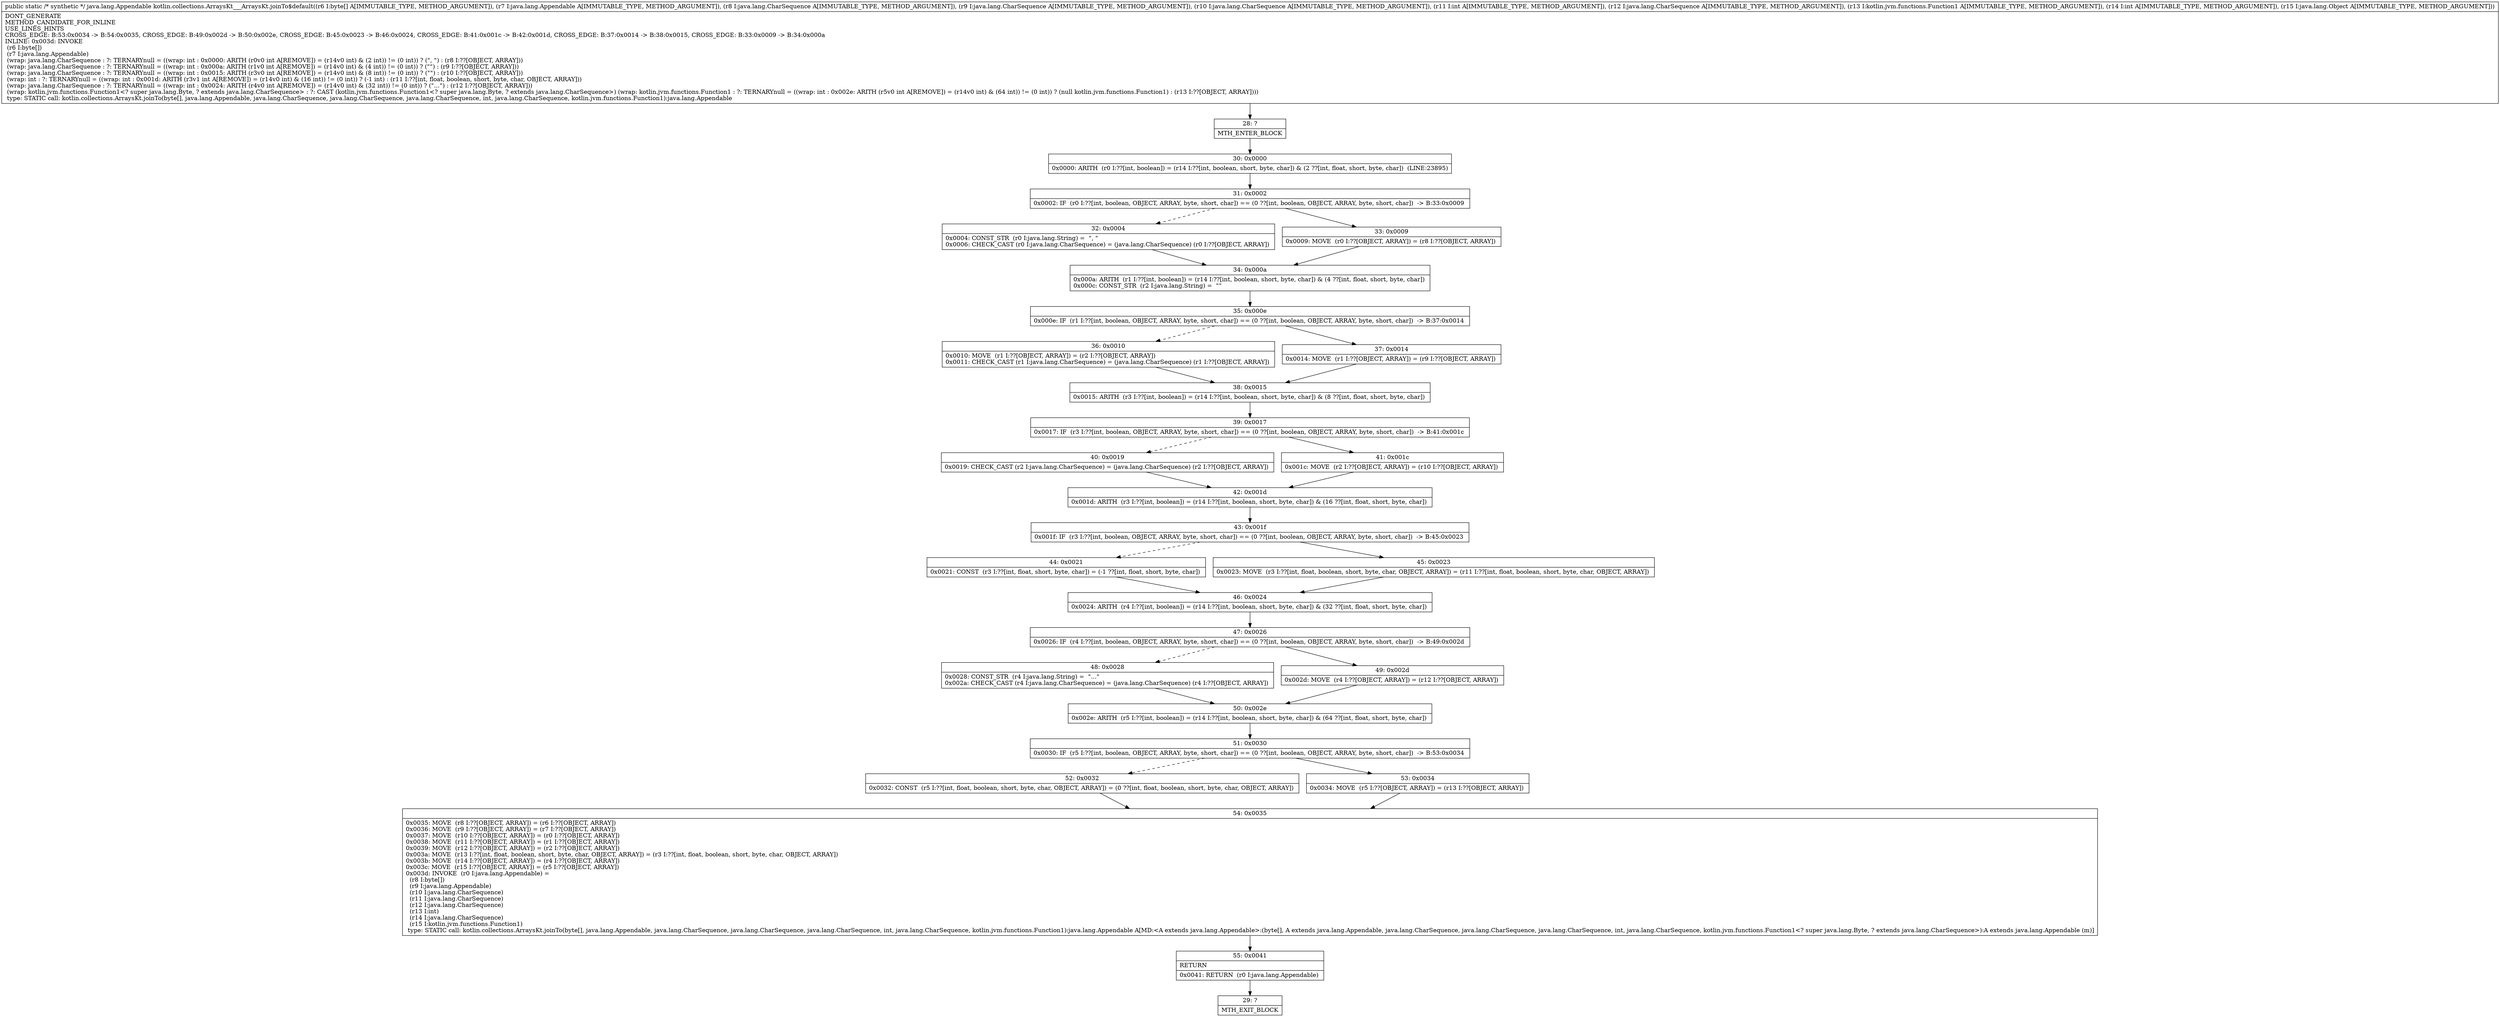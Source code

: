 digraph "CFG forkotlin.collections.ArraysKt___ArraysKt.joinTo$default([BLjava\/lang\/Appendable;Ljava\/lang\/CharSequence;Ljava\/lang\/CharSequence;Ljava\/lang\/CharSequence;ILjava\/lang\/CharSequence;Lkotlin\/jvm\/functions\/Function1;ILjava\/lang\/Object;)Ljava\/lang\/Appendable;" {
Node_28 [shape=record,label="{28\:\ ?|MTH_ENTER_BLOCK\l}"];
Node_30 [shape=record,label="{30\:\ 0x0000|0x0000: ARITH  (r0 I:??[int, boolean]) = (r14 I:??[int, boolean, short, byte, char]) & (2 ??[int, float, short, byte, char])  (LINE:23895)\l}"];
Node_31 [shape=record,label="{31\:\ 0x0002|0x0002: IF  (r0 I:??[int, boolean, OBJECT, ARRAY, byte, short, char]) == (0 ??[int, boolean, OBJECT, ARRAY, byte, short, char])  \-\> B:33:0x0009 \l}"];
Node_32 [shape=record,label="{32\:\ 0x0004|0x0004: CONST_STR  (r0 I:java.lang.String) =  \", \" \l0x0006: CHECK_CAST (r0 I:java.lang.CharSequence) = (java.lang.CharSequence) (r0 I:??[OBJECT, ARRAY]) \l}"];
Node_34 [shape=record,label="{34\:\ 0x000a|0x000a: ARITH  (r1 I:??[int, boolean]) = (r14 I:??[int, boolean, short, byte, char]) & (4 ??[int, float, short, byte, char]) \l0x000c: CONST_STR  (r2 I:java.lang.String) =  \"\" \l}"];
Node_35 [shape=record,label="{35\:\ 0x000e|0x000e: IF  (r1 I:??[int, boolean, OBJECT, ARRAY, byte, short, char]) == (0 ??[int, boolean, OBJECT, ARRAY, byte, short, char])  \-\> B:37:0x0014 \l}"];
Node_36 [shape=record,label="{36\:\ 0x0010|0x0010: MOVE  (r1 I:??[OBJECT, ARRAY]) = (r2 I:??[OBJECT, ARRAY]) \l0x0011: CHECK_CAST (r1 I:java.lang.CharSequence) = (java.lang.CharSequence) (r1 I:??[OBJECT, ARRAY]) \l}"];
Node_38 [shape=record,label="{38\:\ 0x0015|0x0015: ARITH  (r3 I:??[int, boolean]) = (r14 I:??[int, boolean, short, byte, char]) & (8 ??[int, float, short, byte, char]) \l}"];
Node_39 [shape=record,label="{39\:\ 0x0017|0x0017: IF  (r3 I:??[int, boolean, OBJECT, ARRAY, byte, short, char]) == (0 ??[int, boolean, OBJECT, ARRAY, byte, short, char])  \-\> B:41:0x001c \l}"];
Node_40 [shape=record,label="{40\:\ 0x0019|0x0019: CHECK_CAST (r2 I:java.lang.CharSequence) = (java.lang.CharSequence) (r2 I:??[OBJECT, ARRAY]) \l}"];
Node_42 [shape=record,label="{42\:\ 0x001d|0x001d: ARITH  (r3 I:??[int, boolean]) = (r14 I:??[int, boolean, short, byte, char]) & (16 ??[int, float, short, byte, char]) \l}"];
Node_43 [shape=record,label="{43\:\ 0x001f|0x001f: IF  (r3 I:??[int, boolean, OBJECT, ARRAY, byte, short, char]) == (0 ??[int, boolean, OBJECT, ARRAY, byte, short, char])  \-\> B:45:0x0023 \l}"];
Node_44 [shape=record,label="{44\:\ 0x0021|0x0021: CONST  (r3 I:??[int, float, short, byte, char]) = (\-1 ??[int, float, short, byte, char]) \l}"];
Node_46 [shape=record,label="{46\:\ 0x0024|0x0024: ARITH  (r4 I:??[int, boolean]) = (r14 I:??[int, boolean, short, byte, char]) & (32 ??[int, float, short, byte, char]) \l}"];
Node_47 [shape=record,label="{47\:\ 0x0026|0x0026: IF  (r4 I:??[int, boolean, OBJECT, ARRAY, byte, short, char]) == (0 ??[int, boolean, OBJECT, ARRAY, byte, short, char])  \-\> B:49:0x002d \l}"];
Node_48 [shape=record,label="{48\:\ 0x0028|0x0028: CONST_STR  (r4 I:java.lang.String) =  \"...\" \l0x002a: CHECK_CAST (r4 I:java.lang.CharSequence) = (java.lang.CharSequence) (r4 I:??[OBJECT, ARRAY]) \l}"];
Node_50 [shape=record,label="{50\:\ 0x002e|0x002e: ARITH  (r5 I:??[int, boolean]) = (r14 I:??[int, boolean, short, byte, char]) & (64 ??[int, float, short, byte, char]) \l}"];
Node_51 [shape=record,label="{51\:\ 0x0030|0x0030: IF  (r5 I:??[int, boolean, OBJECT, ARRAY, byte, short, char]) == (0 ??[int, boolean, OBJECT, ARRAY, byte, short, char])  \-\> B:53:0x0034 \l}"];
Node_52 [shape=record,label="{52\:\ 0x0032|0x0032: CONST  (r5 I:??[int, float, boolean, short, byte, char, OBJECT, ARRAY]) = (0 ??[int, float, boolean, short, byte, char, OBJECT, ARRAY]) \l}"];
Node_54 [shape=record,label="{54\:\ 0x0035|0x0035: MOVE  (r8 I:??[OBJECT, ARRAY]) = (r6 I:??[OBJECT, ARRAY]) \l0x0036: MOVE  (r9 I:??[OBJECT, ARRAY]) = (r7 I:??[OBJECT, ARRAY]) \l0x0037: MOVE  (r10 I:??[OBJECT, ARRAY]) = (r0 I:??[OBJECT, ARRAY]) \l0x0038: MOVE  (r11 I:??[OBJECT, ARRAY]) = (r1 I:??[OBJECT, ARRAY]) \l0x0039: MOVE  (r12 I:??[OBJECT, ARRAY]) = (r2 I:??[OBJECT, ARRAY]) \l0x003a: MOVE  (r13 I:??[int, float, boolean, short, byte, char, OBJECT, ARRAY]) = (r3 I:??[int, float, boolean, short, byte, char, OBJECT, ARRAY]) \l0x003b: MOVE  (r14 I:??[OBJECT, ARRAY]) = (r4 I:??[OBJECT, ARRAY]) \l0x003c: MOVE  (r15 I:??[OBJECT, ARRAY]) = (r5 I:??[OBJECT, ARRAY]) \l0x003d: INVOKE  (r0 I:java.lang.Appendable) = \l  (r8 I:byte[])\l  (r9 I:java.lang.Appendable)\l  (r10 I:java.lang.CharSequence)\l  (r11 I:java.lang.CharSequence)\l  (r12 I:java.lang.CharSequence)\l  (r13 I:int)\l  (r14 I:java.lang.CharSequence)\l  (r15 I:kotlin.jvm.functions.Function1)\l type: STATIC call: kotlin.collections.ArraysKt.joinTo(byte[], java.lang.Appendable, java.lang.CharSequence, java.lang.CharSequence, java.lang.CharSequence, int, java.lang.CharSequence, kotlin.jvm.functions.Function1):java.lang.Appendable A[MD:\<A extends java.lang.Appendable\>:(byte[], A extends java.lang.Appendable, java.lang.CharSequence, java.lang.CharSequence, java.lang.CharSequence, int, java.lang.CharSequence, kotlin.jvm.functions.Function1\<? super java.lang.Byte, ? extends java.lang.CharSequence\>):A extends java.lang.Appendable (m)]\l}"];
Node_55 [shape=record,label="{55\:\ 0x0041|RETURN\l|0x0041: RETURN  (r0 I:java.lang.Appendable) \l}"];
Node_29 [shape=record,label="{29\:\ ?|MTH_EXIT_BLOCK\l}"];
Node_53 [shape=record,label="{53\:\ 0x0034|0x0034: MOVE  (r5 I:??[OBJECT, ARRAY]) = (r13 I:??[OBJECT, ARRAY]) \l}"];
Node_49 [shape=record,label="{49\:\ 0x002d|0x002d: MOVE  (r4 I:??[OBJECT, ARRAY]) = (r12 I:??[OBJECT, ARRAY]) \l}"];
Node_45 [shape=record,label="{45\:\ 0x0023|0x0023: MOVE  (r3 I:??[int, float, boolean, short, byte, char, OBJECT, ARRAY]) = (r11 I:??[int, float, boolean, short, byte, char, OBJECT, ARRAY]) \l}"];
Node_41 [shape=record,label="{41\:\ 0x001c|0x001c: MOVE  (r2 I:??[OBJECT, ARRAY]) = (r10 I:??[OBJECT, ARRAY]) \l}"];
Node_37 [shape=record,label="{37\:\ 0x0014|0x0014: MOVE  (r1 I:??[OBJECT, ARRAY]) = (r9 I:??[OBJECT, ARRAY]) \l}"];
Node_33 [shape=record,label="{33\:\ 0x0009|0x0009: MOVE  (r0 I:??[OBJECT, ARRAY]) = (r8 I:??[OBJECT, ARRAY]) \l}"];
MethodNode[shape=record,label="{public static \/* synthetic *\/ java.lang.Appendable kotlin.collections.ArraysKt___ArraysKt.joinTo$default((r6 I:byte[] A[IMMUTABLE_TYPE, METHOD_ARGUMENT]), (r7 I:java.lang.Appendable A[IMMUTABLE_TYPE, METHOD_ARGUMENT]), (r8 I:java.lang.CharSequence A[IMMUTABLE_TYPE, METHOD_ARGUMENT]), (r9 I:java.lang.CharSequence A[IMMUTABLE_TYPE, METHOD_ARGUMENT]), (r10 I:java.lang.CharSequence A[IMMUTABLE_TYPE, METHOD_ARGUMENT]), (r11 I:int A[IMMUTABLE_TYPE, METHOD_ARGUMENT]), (r12 I:java.lang.CharSequence A[IMMUTABLE_TYPE, METHOD_ARGUMENT]), (r13 I:kotlin.jvm.functions.Function1 A[IMMUTABLE_TYPE, METHOD_ARGUMENT]), (r14 I:int A[IMMUTABLE_TYPE, METHOD_ARGUMENT]), (r15 I:java.lang.Object A[IMMUTABLE_TYPE, METHOD_ARGUMENT]))  | DONT_GENERATE\lMETHOD_CANDIDATE_FOR_INLINE\lUSE_LINES_HINTS\lCROSS_EDGE: B:53:0x0034 \-\> B:54:0x0035, CROSS_EDGE: B:49:0x002d \-\> B:50:0x002e, CROSS_EDGE: B:45:0x0023 \-\> B:46:0x0024, CROSS_EDGE: B:41:0x001c \-\> B:42:0x001d, CROSS_EDGE: B:37:0x0014 \-\> B:38:0x0015, CROSS_EDGE: B:33:0x0009 \-\> B:34:0x000a\lINLINE: 0x003d: INVOKE  \l  (r6 I:byte[])\l  (r7 I:java.lang.Appendable)\l  (wrap: java.lang.CharSequence : ?: TERNARYnull = ((wrap: int : 0x0000: ARITH  (r0v0 int A[REMOVE]) = (r14v0 int) & (2 int)) != (0 int)) ? (\", \") : (r8 I:??[OBJECT, ARRAY]))\l  (wrap: java.lang.CharSequence : ?: TERNARYnull = ((wrap: int : 0x000a: ARITH  (r1v0 int A[REMOVE]) = (r14v0 int) & (4 int)) != (0 int)) ? (\"\") : (r9 I:??[OBJECT, ARRAY]))\l  (wrap: java.lang.CharSequence : ?: TERNARYnull = ((wrap: int : 0x0015: ARITH  (r3v0 int A[REMOVE]) = (r14v0 int) & (8 int)) != (0 int)) ? (\"\") : (r10 I:??[OBJECT, ARRAY]))\l  (wrap: int : ?: TERNARYnull = ((wrap: int : 0x001d: ARITH  (r3v1 int A[REMOVE]) = (r14v0 int) & (16 int)) != (0 int)) ? (\-1 int) : (r11 I:??[int, float, boolean, short, byte, char, OBJECT, ARRAY]))\l  (wrap: java.lang.CharSequence : ?: TERNARYnull = ((wrap: int : 0x0024: ARITH  (r4v0 int A[REMOVE]) = (r14v0 int) & (32 int)) != (0 int)) ? (\"...\") : (r12 I:??[OBJECT, ARRAY]))\l  (wrap: kotlin.jvm.functions.Function1\<? super java.lang.Byte, ? extends java.lang.CharSequence\> : ?: CAST (kotlin.jvm.functions.Function1\<? super java.lang.Byte, ? extends java.lang.CharSequence\>) (wrap: kotlin.jvm.functions.Function1 : ?: TERNARYnull = ((wrap: int : 0x002e: ARITH  (r5v0 int A[REMOVE]) = (r14v0 int) & (64 int)) != (0 int)) ? (null kotlin.jvm.functions.Function1) : (r13 I:??[OBJECT, ARRAY])))\l type: STATIC call: kotlin.collections.ArraysKt.joinTo(byte[], java.lang.Appendable, java.lang.CharSequence, java.lang.CharSequence, java.lang.CharSequence, int, java.lang.CharSequence, kotlin.jvm.functions.Function1):java.lang.Appendable\l}"];
MethodNode -> Node_28;Node_28 -> Node_30;
Node_30 -> Node_31;
Node_31 -> Node_32[style=dashed];
Node_31 -> Node_33;
Node_32 -> Node_34;
Node_34 -> Node_35;
Node_35 -> Node_36[style=dashed];
Node_35 -> Node_37;
Node_36 -> Node_38;
Node_38 -> Node_39;
Node_39 -> Node_40[style=dashed];
Node_39 -> Node_41;
Node_40 -> Node_42;
Node_42 -> Node_43;
Node_43 -> Node_44[style=dashed];
Node_43 -> Node_45;
Node_44 -> Node_46;
Node_46 -> Node_47;
Node_47 -> Node_48[style=dashed];
Node_47 -> Node_49;
Node_48 -> Node_50;
Node_50 -> Node_51;
Node_51 -> Node_52[style=dashed];
Node_51 -> Node_53;
Node_52 -> Node_54;
Node_54 -> Node_55;
Node_55 -> Node_29;
Node_53 -> Node_54;
Node_49 -> Node_50;
Node_45 -> Node_46;
Node_41 -> Node_42;
Node_37 -> Node_38;
Node_33 -> Node_34;
}

